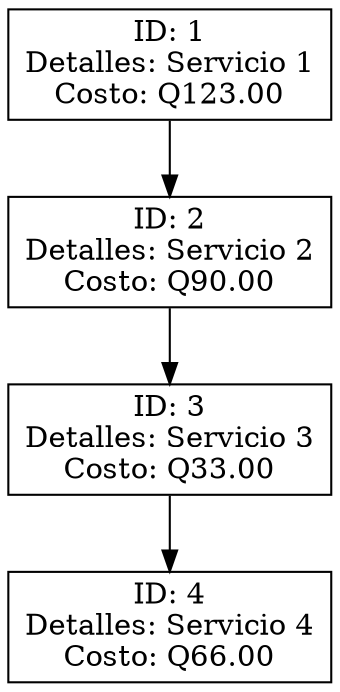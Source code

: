 digraph ArbolBinarioServicios {
node [shape=record];
"1" [label="ID: 1\nDetalles: Servicio 1\nCosto: Q123.00"];
"1" -> "2";
"2" [label="ID: 2\nDetalles: Servicio 2\nCosto: Q90.00"];
"2" -> "3";
"3" [label="ID: 3\nDetalles: Servicio 3\nCosto: Q33.00"];
"3" -> "4";
"4" [label="ID: 4\nDetalles: Servicio 4\nCosto: Q66.00"];
}
